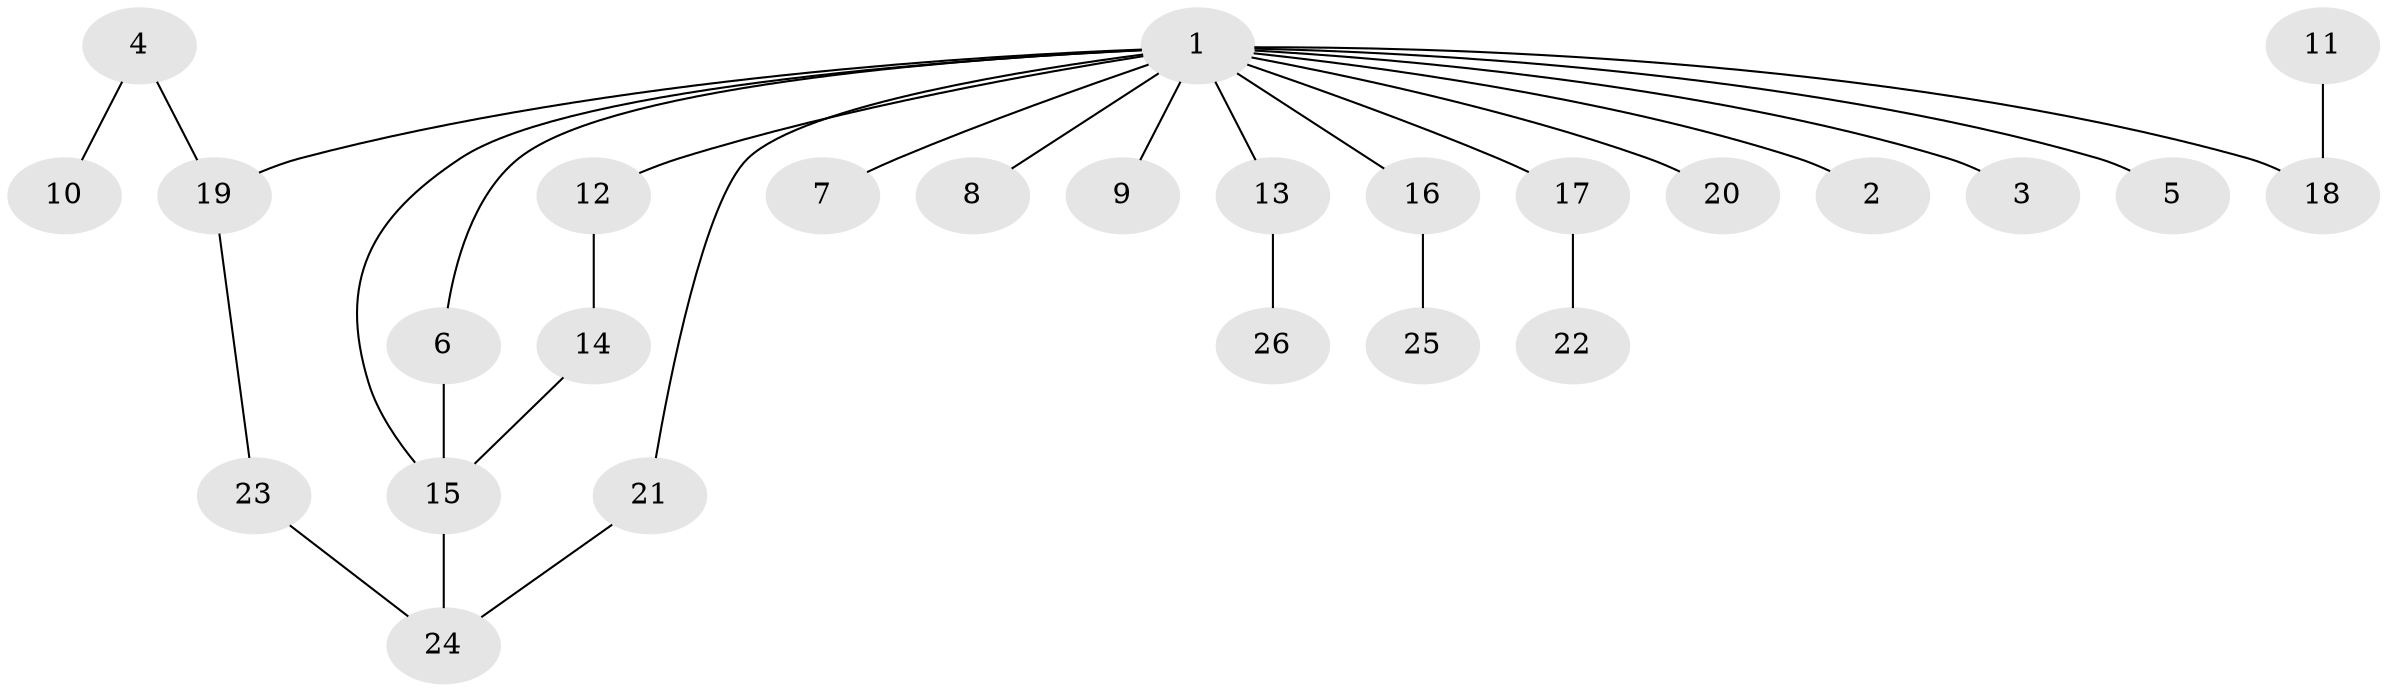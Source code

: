 // original degree distribution, {7: 0.019230769230769232, 5: 0.019230769230769232, 2: 0.38461538461538464, 4: 0.09615384615384616, 6: 0.019230769230769232, 3: 0.07692307692307693, 1: 0.38461538461538464}
// Generated by graph-tools (version 1.1) at 2025/25/03/09/25 03:25:26]
// undirected, 26 vertices, 29 edges
graph export_dot {
graph [start="1"]
  node [color=gray90,style=filled];
  1;
  2;
  3;
  4;
  5;
  6;
  7;
  8;
  9;
  10;
  11;
  12;
  13;
  14;
  15;
  16;
  17;
  18;
  19;
  20;
  21;
  22;
  23;
  24;
  25;
  26;
  1 -- 2 [weight=1.0];
  1 -- 3 [weight=1.0];
  1 -- 5 [weight=1.0];
  1 -- 6 [weight=1.0];
  1 -- 7 [weight=1.0];
  1 -- 8 [weight=1.0];
  1 -- 9 [weight=1.0];
  1 -- 12 [weight=1.0];
  1 -- 13 [weight=1.0];
  1 -- 15 [weight=1.0];
  1 -- 16 [weight=1.0];
  1 -- 17 [weight=1.0];
  1 -- 18 [weight=1.0];
  1 -- 19 [weight=1.0];
  1 -- 20 [weight=1.0];
  1 -- 21 [weight=1.0];
  4 -- 10 [weight=1.0];
  4 -- 19 [weight=1.0];
  6 -- 15 [weight=1.0];
  11 -- 18 [weight=1.0];
  12 -- 14 [weight=1.0];
  13 -- 26 [weight=1.0];
  14 -- 15 [weight=1.0];
  15 -- 24 [weight=1.0];
  16 -- 25 [weight=1.0];
  17 -- 22 [weight=1.0];
  19 -- 23 [weight=1.0];
  21 -- 24 [weight=1.0];
  23 -- 24 [weight=1.0];
}
